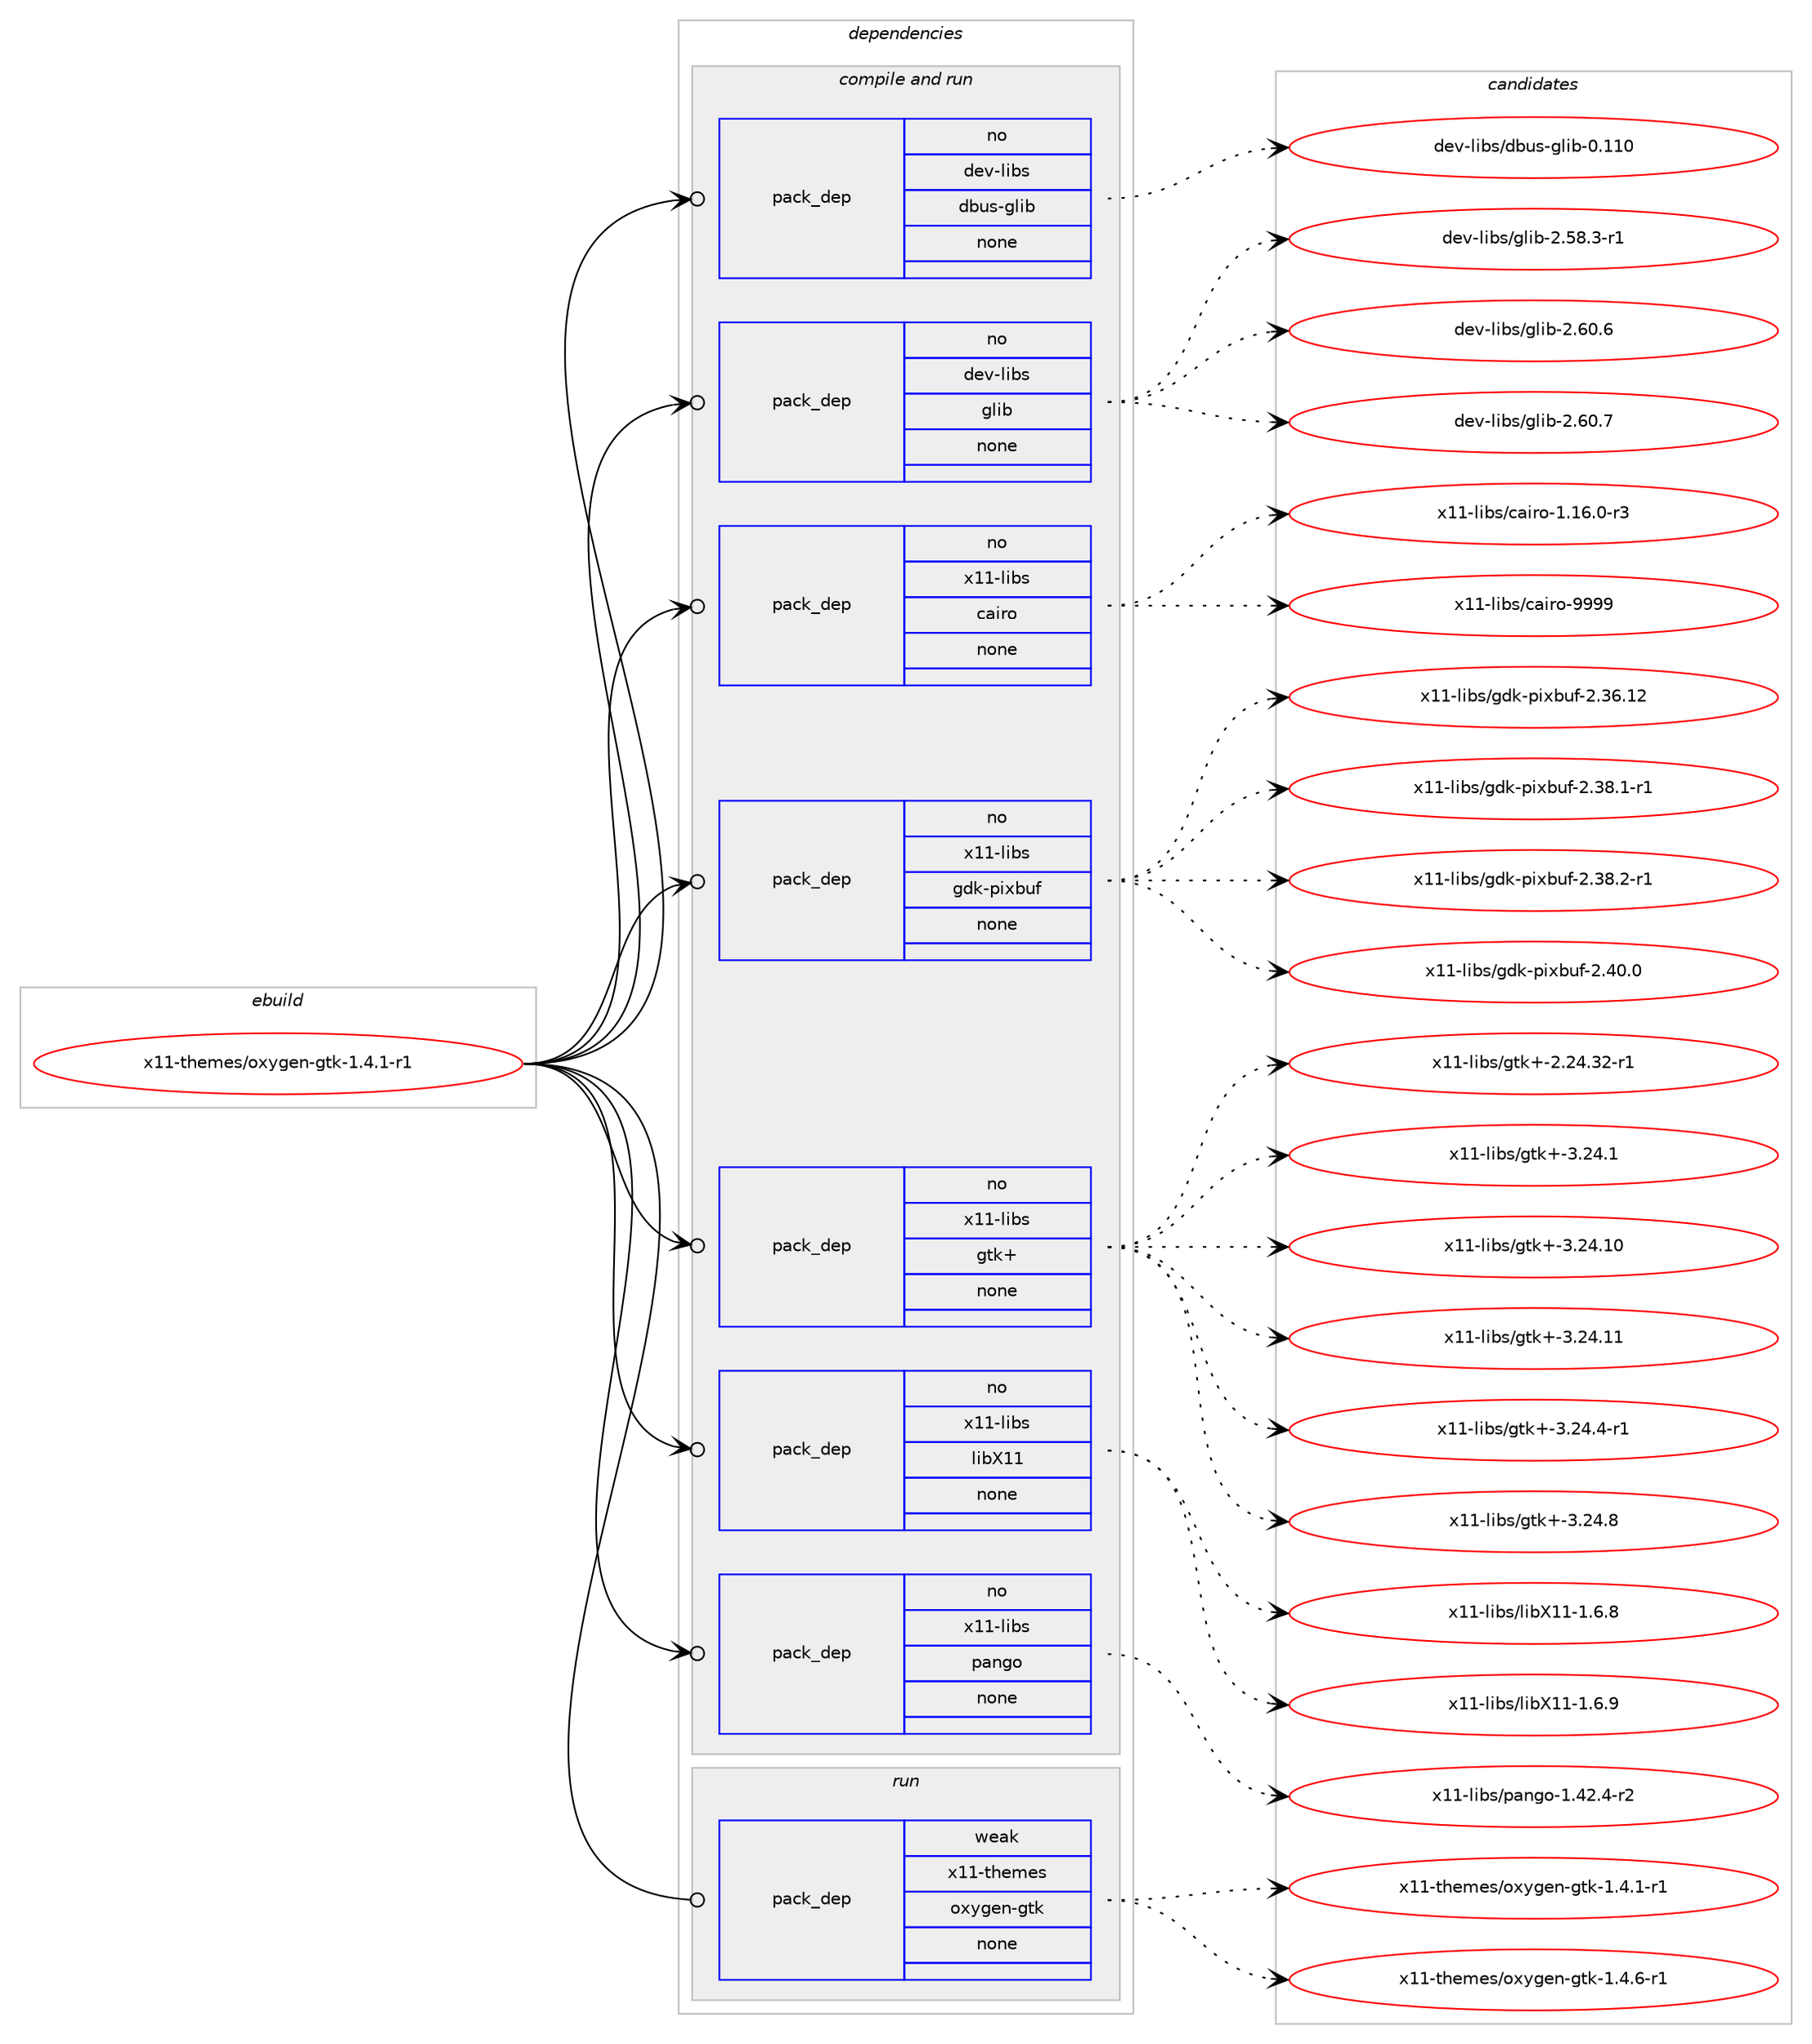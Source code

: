 digraph prolog {

# *************
# Graph options
# *************

newrank=true;
concentrate=true;
compound=true;
graph [rankdir=LR,fontname=Helvetica,fontsize=10,ranksep=1.5];#, ranksep=2.5, nodesep=0.2];
edge  [arrowhead=vee];
node  [fontname=Helvetica,fontsize=10];

# **********
# The ebuild
# **********

subgraph cluster_leftcol {
color=gray;
rank=same;
label=<<i>ebuild</i>>;
id [label="x11-themes/oxygen-gtk-1.4.1-r1", color=red, width=4, href="../x11-themes/oxygen-gtk-1.4.1-r1.svg"];
}

# ****************
# The dependencies
# ****************

subgraph cluster_midcol {
color=gray;
label=<<i>dependencies</i>>;
subgraph cluster_compile {
fillcolor="#eeeeee";
style=filled;
label=<<i>compile</i>>;
}
subgraph cluster_compileandrun {
fillcolor="#eeeeee";
style=filled;
label=<<i>compile and run</i>>;
subgraph pack687800 {
dependency925058 [label=<<TABLE BORDER="0" CELLBORDER="1" CELLSPACING="0" CELLPADDING="4" WIDTH="220"><TR><TD ROWSPAN="6" CELLPADDING="30">pack_dep</TD></TR><TR><TD WIDTH="110">no</TD></TR><TR><TD>dev-libs</TD></TR><TR><TD>dbus-glib</TD></TR><TR><TD>none</TD></TR><TR><TD></TD></TR></TABLE>>, shape=none, color=blue];
}
id:e -> dependency925058:w [weight=20,style="solid",arrowhead="odotvee"];
subgraph pack687801 {
dependency925059 [label=<<TABLE BORDER="0" CELLBORDER="1" CELLSPACING="0" CELLPADDING="4" WIDTH="220"><TR><TD ROWSPAN="6" CELLPADDING="30">pack_dep</TD></TR><TR><TD WIDTH="110">no</TD></TR><TR><TD>dev-libs</TD></TR><TR><TD>glib</TD></TR><TR><TD>none</TD></TR><TR><TD></TD></TR></TABLE>>, shape=none, color=blue];
}
id:e -> dependency925059:w [weight=20,style="solid",arrowhead="odotvee"];
subgraph pack687802 {
dependency925060 [label=<<TABLE BORDER="0" CELLBORDER="1" CELLSPACING="0" CELLPADDING="4" WIDTH="220"><TR><TD ROWSPAN="6" CELLPADDING="30">pack_dep</TD></TR><TR><TD WIDTH="110">no</TD></TR><TR><TD>x11-libs</TD></TR><TR><TD>cairo</TD></TR><TR><TD>none</TD></TR><TR><TD></TD></TR></TABLE>>, shape=none, color=blue];
}
id:e -> dependency925060:w [weight=20,style="solid",arrowhead="odotvee"];
subgraph pack687803 {
dependency925061 [label=<<TABLE BORDER="0" CELLBORDER="1" CELLSPACING="0" CELLPADDING="4" WIDTH="220"><TR><TD ROWSPAN="6" CELLPADDING="30">pack_dep</TD></TR><TR><TD WIDTH="110">no</TD></TR><TR><TD>x11-libs</TD></TR><TR><TD>gdk-pixbuf</TD></TR><TR><TD>none</TD></TR><TR><TD></TD></TR></TABLE>>, shape=none, color=blue];
}
id:e -> dependency925061:w [weight=20,style="solid",arrowhead="odotvee"];
subgraph pack687804 {
dependency925062 [label=<<TABLE BORDER="0" CELLBORDER="1" CELLSPACING="0" CELLPADDING="4" WIDTH="220"><TR><TD ROWSPAN="6" CELLPADDING="30">pack_dep</TD></TR><TR><TD WIDTH="110">no</TD></TR><TR><TD>x11-libs</TD></TR><TR><TD>gtk+</TD></TR><TR><TD>none</TD></TR><TR><TD></TD></TR></TABLE>>, shape=none, color=blue];
}
id:e -> dependency925062:w [weight=20,style="solid",arrowhead="odotvee"];
subgraph pack687805 {
dependency925063 [label=<<TABLE BORDER="0" CELLBORDER="1" CELLSPACING="0" CELLPADDING="4" WIDTH="220"><TR><TD ROWSPAN="6" CELLPADDING="30">pack_dep</TD></TR><TR><TD WIDTH="110">no</TD></TR><TR><TD>x11-libs</TD></TR><TR><TD>libX11</TD></TR><TR><TD>none</TD></TR><TR><TD></TD></TR></TABLE>>, shape=none, color=blue];
}
id:e -> dependency925063:w [weight=20,style="solid",arrowhead="odotvee"];
subgraph pack687806 {
dependency925064 [label=<<TABLE BORDER="0" CELLBORDER="1" CELLSPACING="0" CELLPADDING="4" WIDTH="220"><TR><TD ROWSPAN="6" CELLPADDING="30">pack_dep</TD></TR><TR><TD WIDTH="110">no</TD></TR><TR><TD>x11-libs</TD></TR><TR><TD>pango</TD></TR><TR><TD>none</TD></TR><TR><TD></TD></TR></TABLE>>, shape=none, color=blue];
}
id:e -> dependency925064:w [weight=20,style="solid",arrowhead="odotvee"];
}
subgraph cluster_run {
fillcolor="#eeeeee";
style=filled;
label=<<i>run</i>>;
subgraph pack687807 {
dependency925065 [label=<<TABLE BORDER="0" CELLBORDER="1" CELLSPACING="0" CELLPADDING="4" WIDTH="220"><TR><TD ROWSPAN="6" CELLPADDING="30">pack_dep</TD></TR><TR><TD WIDTH="110">weak</TD></TR><TR><TD>x11-themes</TD></TR><TR><TD>oxygen-gtk</TD></TR><TR><TD>none</TD></TR><TR><TD></TD></TR></TABLE>>, shape=none, color=blue];
}
id:e -> dependency925065:w [weight=20,style="solid",arrowhead="odot"];
}
}

# **************
# The candidates
# **************

subgraph cluster_choices {
rank=same;
color=gray;
label=<<i>candidates</i>>;

subgraph choice687800 {
color=black;
nodesep=1;
choice100101118451081059811547100981171154510310810598454846494948 [label="dev-libs/dbus-glib-0.110", color=red, width=4,href="../dev-libs/dbus-glib-0.110.svg"];
dependency925058:e -> choice100101118451081059811547100981171154510310810598454846494948:w [style=dotted,weight="100"];
}
subgraph choice687801 {
color=black;
nodesep=1;
choice10010111845108105981154710310810598455046535646514511449 [label="dev-libs/glib-2.58.3-r1", color=red, width=4,href="../dev-libs/glib-2.58.3-r1.svg"];
choice1001011184510810598115471031081059845504654484654 [label="dev-libs/glib-2.60.6", color=red, width=4,href="../dev-libs/glib-2.60.6.svg"];
choice1001011184510810598115471031081059845504654484655 [label="dev-libs/glib-2.60.7", color=red, width=4,href="../dev-libs/glib-2.60.7.svg"];
dependency925059:e -> choice10010111845108105981154710310810598455046535646514511449:w [style=dotted,weight="100"];
dependency925059:e -> choice1001011184510810598115471031081059845504654484654:w [style=dotted,weight="100"];
dependency925059:e -> choice1001011184510810598115471031081059845504654484655:w [style=dotted,weight="100"];
}
subgraph choice687802 {
color=black;
nodesep=1;
choice12049494510810598115479997105114111454946495446484511451 [label="x11-libs/cairo-1.16.0-r3", color=red, width=4,href="../x11-libs/cairo-1.16.0-r3.svg"];
choice120494945108105981154799971051141114557575757 [label="x11-libs/cairo-9999", color=red, width=4,href="../x11-libs/cairo-9999.svg"];
dependency925060:e -> choice12049494510810598115479997105114111454946495446484511451:w [style=dotted,weight="100"];
dependency925060:e -> choice120494945108105981154799971051141114557575757:w [style=dotted,weight="100"];
}
subgraph choice687803 {
color=black;
nodesep=1;
choice120494945108105981154710310010745112105120981171024550465154464950 [label="x11-libs/gdk-pixbuf-2.36.12", color=red, width=4,href="../x11-libs/gdk-pixbuf-2.36.12.svg"];
choice12049494510810598115471031001074511210512098117102455046515646494511449 [label="x11-libs/gdk-pixbuf-2.38.1-r1", color=red, width=4,href="../x11-libs/gdk-pixbuf-2.38.1-r1.svg"];
choice12049494510810598115471031001074511210512098117102455046515646504511449 [label="x11-libs/gdk-pixbuf-2.38.2-r1", color=red, width=4,href="../x11-libs/gdk-pixbuf-2.38.2-r1.svg"];
choice1204949451081059811547103100107451121051209811710245504652484648 [label="x11-libs/gdk-pixbuf-2.40.0", color=red, width=4,href="../x11-libs/gdk-pixbuf-2.40.0.svg"];
dependency925061:e -> choice120494945108105981154710310010745112105120981171024550465154464950:w [style=dotted,weight="100"];
dependency925061:e -> choice12049494510810598115471031001074511210512098117102455046515646494511449:w [style=dotted,weight="100"];
dependency925061:e -> choice12049494510810598115471031001074511210512098117102455046515646504511449:w [style=dotted,weight="100"];
dependency925061:e -> choice1204949451081059811547103100107451121051209811710245504652484648:w [style=dotted,weight="100"];
}
subgraph choice687804 {
color=black;
nodesep=1;
choice12049494510810598115471031161074345504650524651504511449 [label="x11-libs/gtk+-2.24.32-r1", color=red, width=4,href="../x11-libs/gtk+-2.24.32-r1.svg"];
choice12049494510810598115471031161074345514650524649 [label="x11-libs/gtk+-3.24.1", color=red, width=4,href="../x11-libs/gtk+-3.24.1.svg"];
choice1204949451081059811547103116107434551465052464948 [label="x11-libs/gtk+-3.24.10", color=red, width=4,href="../x11-libs/gtk+-3.24.10.svg"];
choice1204949451081059811547103116107434551465052464949 [label="x11-libs/gtk+-3.24.11", color=red, width=4,href="../x11-libs/gtk+-3.24.11.svg"];
choice120494945108105981154710311610743455146505246524511449 [label="x11-libs/gtk+-3.24.4-r1", color=red, width=4,href="../x11-libs/gtk+-3.24.4-r1.svg"];
choice12049494510810598115471031161074345514650524656 [label="x11-libs/gtk+-3.24.8", color=red, width=4,href="../x11-libs/gtk+-3.24.8.svg"];
dependency925062:e -> choice12049494510810598115471031161074345504650524651504511449:w [style=dotted,weight="100"];
dependency925062:e -> choice12049494510810598115471031161074345514650524649:w [style=dotted,weight="100"];
dependency925062:e -> choice1204949451081059811547103116107434551465052464948:w [style=dotted,weight="100"];
dependency925062:e -> choice1204949451081059811547103116107434551465052464949:w [style=dotted,weight="100"];
dependency925062:e -> choice120494945108105981154710311610743455146505246524511449:w [style=dotted,weight="100"];
dependency925062:e -> choice12049494510810598115471031161074345514650524656:w [style=dotted,weight="100"];
}
subgraph choice687805 {
color=black;
nodesep=1;
choice120494945108105981154710810598884949454946544656 [label="x11-libs/libX11-1.6.8", color=red, width=4,href="../x11-libs/libX11-1.6.8.svg"];
choice120494945108105981154710810598884949454946544657 [label="x11-libs/libX11-1.6.9", color=red, width=4,href="../x11-libs/libX11-1.6.9.svg"];
dependency925063:e -> choice120494945108105981154710810598884949454946544656:w [style=dotted,weight="100"];
dependency925063:e -> choice120494945108105981154710810598884949454946544657:w [style=dotted,weight="100"];
}
subgraph choice687806 {
color=black;
nodesep=1;
choice120494945108105981154711297110103111454946525046524511450 [label="x11-libs/pango-1.42.4-r2", color=red, width=4,href="../x11-libs/pango-1.42.4-r2.svg"];
dependency925064:e -> choice120494945108105981154711297110103111454946525046524511450:w [style=dotted,weight="100"];
}
subgraph choice687807 {
color=black;
nodesep=1;
choice12049494511610410110910111547111120121103101110451031161074549465246494511449 [label="x11-themes/oxygen-gtk-1.4.1-r1", color=red, width=4,href="../x11-themes/oxygen-gtk-1.4.1-r1.svg"];
choice12049494511610410110910111547111120121103101110451031161074549465246544511449 [label="x11-themes/oxygen-gtk-1.4.6-r1", color=red, width=4,href="../x11-themes/oxygen-gtk-1.4.6-r1.svg"];
dependency925065:e -> choice12049494511610410110910111547111120121103101110451031161074549465246494511449:w [style=dotted,weight="100"];
dependency925065:e -> choice12049494511610410110910111547111120121103101110451031161074549465246544511449:w [style=dotted,weight="100"];
}
}

}

